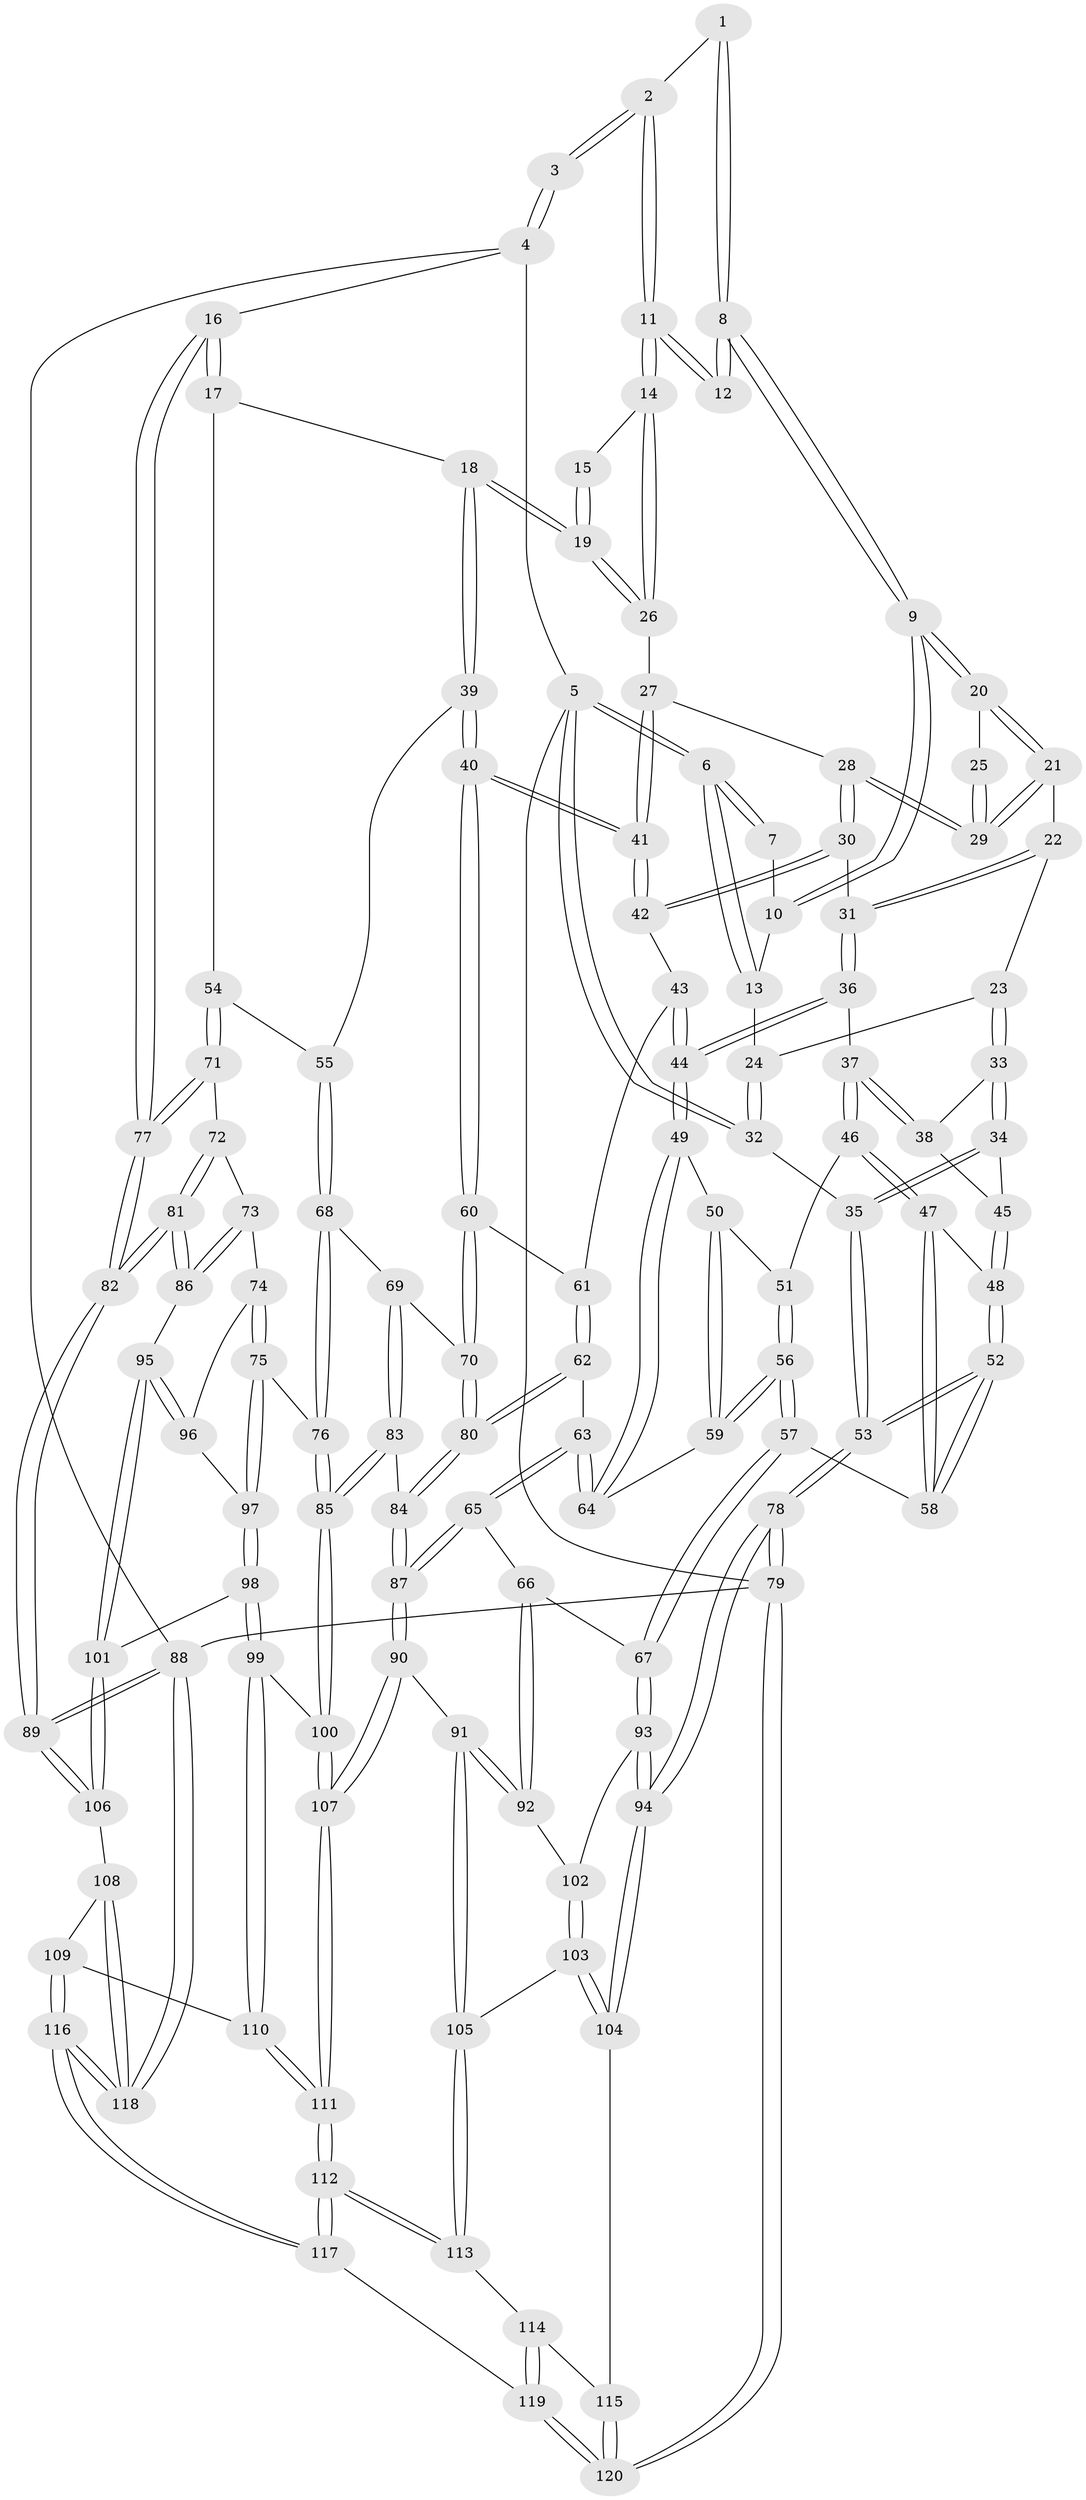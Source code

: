 // Generated by graph-tools (version 1.1) at 2025/00/03/09/25 05:00:33]
// undirected, 120 vertices, 297 edges
graph export_dot {
graph [start="1"]
  node [color=gray90,style=filled];
  1 [pos="+0.4981322501401941+0"];
  2 [pos="+0.6922050237137798+0"];
  3 [pos="+1+0"];
  4 [pos="+1+0"];
  5 [pos="+0+0"];
  6 [pos="+0+0"];
  7 [pos="+0.3258861869057363+0"];
  8 [pos="+0.49536174496861335+0"];
  9 [pos="+0.3641542426993535+0.15937761488032193"];
  10 [pos="+0.2648203288711762+0.07448317841951332"];
  11 [pos="+0.6623373107982881+0.16847171905539884"];
  12 [pos="+0.5950493199492642+0.14048382662974457"];
  13 [pos="+0.14643594418531108+0.10279891564106246"];
  14 [pos="+0.6893003739188626+0.18713135372434403"];
  15 [pos="+0.9583226140281157+0"];
  16 [pos="+1+0.3083240676058703"];
  17 [pos="+0.9379503349945284+0.32538077102706353"];
  18 [pos="+0.878610929216841+0.29092746496038413"];
  19 [pos="+0.8613825553136102+0.2720073558466557"];
  20 [pos="+0.3643908688786329+0.16236806695026404"];
  21 [pos="+0.3596464117537614+0.18908184113011345"];
  22 [pos="+0.3488141179666985+0.20138508147464673"];
  23 [pos="+0.1510594044139123+0.21651229163657884"];
  24 [pos="+0.15105639898381382+0.21650667919854336"];
  25 [pos="+0.5496886224406221+0.17275263046101497"];
  26 [pos="+0.7019220807149086+0.21974141906199615"];
  27 [pos="+0.6937068253600668+0.23440401771075517"];
  28 [pos="+0.4977515788633995+0.31061352249247526"];
  29 [pos="+0.4876370074483804+0.2837149967950159"];
  30 [pos="+0.4967254264443231+0.32495151683664153"];
  31 [pos="+0.3186187939740231+0.31560815150066557"];
  32 [pos="+0+0.19407665271429833"];
  33 [pos="+0.15003209288491265+0.2826113278471532"];
  34 [pos="+0+0.3404592438392301"];
  35 [pos="+0+0.3367825772397146"];
  36 [pos="+0.30756428033741523+0.3382899664345423"];
  37 [pos="+0.24585894977153797+0.36537640615241873"];
  38 [pos="+0.17316434375757267+0.32465496694289464"];
  39 [pos="+0.7048245687963057+0.45752567691985196"];
  40 [pos="+0.6547623176684059+0.45394738555559394"];
  41 [pos="+0.6492635423733732+0.4361809584162475"];
  42 [pos="+0.4978114528248978+0.3344537440885175"];
  43 [pos="+0.4238290729787058+0.42689168094961244"];
  44 [pos="+0.4168253272751109+0.4290730566017309"];
  45 [pos="+0.10244879941581407+0.40775842949105207"];
  46 [pos="+0.2441560693739502+0.38971475905278097"];
  47 [pos="+0.19551929186239705+0.49523353290699873"];
  48 [pos="+0.10637545663607686+0.48564594431901253"];
  49 [pos="+0.41572571695692784+0.4309684807725534"];
  50 [pos="+0.3070771480051782+0.4547599471174478"];
  51 [pos="+0.29837903530430054+0.4531860756173221"];
  52 [pos="+0+0.5890929485785121"];
  53 [pos="+0+0.6515247525808415"];
  54 [pos="+0.873066632027231+0.4878033831861563"];
  55 [pos="+0.7845665120353505+0.495110712711632"];
  56 [pos="+0.2893384398394662+0.5304230174600204"];
  57 [pos="+0.251155197296204+0.5797000416013077"];
  58 [pos="+0.24487398885248612+0.5731207958786837"];
  59 [pos="+0.34458865059296356+0.4973235648210204"];
  60 [pos="+0.6413570983166841+0.47494353099946574"];
  61 [pos="+0.4860136416313971+0.4681971326698638"];
  62 [pos="+0.4843918418948073+0.5610692735058814"];
  63 [pos="+0.4124732908442963+0.581948164430647"];
  64 [pos="+0.39635377626170276+0.48575065478266644"];
  65 [pos="+0.40973741743537073+0.586511692995261"];
  66 [pos="+0.3921976286618889+0.597898301313778"];
  67 [pos="+0.2690422474149637+0.6320631266455127"];
  68 [pos="+0.7808852289198165+0.5951327502517771"];
  69 [pos="+0.7178931832085454+0.5852056518166981"];
  70 [pos="+0.6358789102409254+0.4971311088068828"];
  71 [pos="+0.8983857693878906+0.5256923636326679"];
  72 [pos="+0.8985134996103005+0.5264577805644183"];
  73 [pos="+0.8846369750313711+0.5891299110948894"];
  74 [pos="+0.8519319436200314+0.6309440148570709"];
  75 [pos="+0.812360665327003+0.6446653120366269"];
  76 [pos="+0.7996552575055852+0.6439915921712109"];
  77 [pos="+1+0.46293490173632595"];
  78 [pos="+0+0.8103140892752142"];
  79 [pos="+0+1"];
  80 [pos="+0.593048888213781+0.5846793721263197"];
  81 [pos="+1+0.6733370318427349"];
  82 [pos="+1+0.6882423997509997"];
  83 [pos="+0.7083430907790744+0.69832898438113"];
  84 [pos="+0.5980217218969905+0.6726282030639814"];
  85 [pos="+0.7212735013217845+0.703848998943791"];
  86 [pos="+1+0.6787509910179224"];
  87 [pos="+0.5440054551000181+0.7293164131471562"];
  88 [pos="+1+1"];
  89 [pos="+1+0.9317861887052172"];
  90 [pos="+0.5296431924312878+0.7583662794157838"];
  91 [pos="+0.47377577893112155+0.7829671165187347"];
  92 [pos="+0.42085329654662806+0.7134016484050232"];
  93 [pos="+0.26885440233839886+0.6326239099821473"];
  94 [pos="+0+0.7887948946913964"];
  95 [pos="+0.9400292522955584+0.7032132929928895"];
  96 [pos="+0.8992888369814329+0.6756091860784638"];
  97 [pos="+0.8479166031858179+0.717633453470691"];
  98 [pos="+0.8573662714750376+0.7531241146017019"];
  99 [pos="+0.7609497031176967+0.7792966140061859"];
  100 [pos="+0.7422989419782059+0.7590712826624305"];
  101 [pos="+0.8915796537922964+0.7649520015155942"];
  102 [pos="+0.2810499674599957+0.657354050300804"];
  103 [pos="+0.31567872409989495+0.7766832511432534"];
  104 [pos="+0.2518076809631838+0.8522291015473952"];
  105 [pos="+0.4559031665096978+0.7992622574116207"];
  106 [pos="+0.9097525488980872+0.8218408188283854"];
  107 [pos="+0.6110135546757945+0.8513582678279012"];
  108 [pos="+0.8389848613880814+0.8886265709840777"];
  109 [pos="+0.7959077518169908+0.8705037234377048"];
  110 [pos="+0.7760919456804559+0.8595510676240411"];
  111 [pos="+0.6424635958925862+0.9383223761725599"];
  112 [pos="+0.6099734035232977+1"];
  113 [pos="+0.4453535563626738+0.8525873231860577"];
  114 [pos="+0.3883844489744272+0.9162669240588625"];
  115 [pos="+0.2771924574088693+0.904855083235635"];
  116 [pos="+0.6787880783246747+1"];
  117 [pos="+0.6111087506968186+1"];
  118 [pos="+1+1"];
  119 [pos="+0.44842107919071683+1"];
  120 [pos="+0.1648389028250938+1"];
  1 -- 2;
  1 -- 8;
  1 -- 8;
  2 -- 3;
  2 -- 3;
  2 -- 11;
  2 -- 11;
  3 -- 4;
  3 -- 4;
  4 -- 5;
  4 -- 16;
  4 -- 88;
  5 -- 6;
  5 -- 6;
  5 -- 32;
  5 -- 32;
  5 -- 79;
  6 -- 7;
  6 -- 7;
  6 -- 13;
  6 -- 13;
  7 -- 10;
  8 -- 9;
  8 -- 9;
  8 -- 12;
  8 -- 12;
  9 -- 10;
  9 -- 10;
  9 -- 20;
  9 -- 20;
  10 -- 13;
  11 -- 12;
  11 -- 12;
  11 -- 14;
  11 -- 14;
  13 -- 24;
  14 -- 15;
  14 -- 26;
  14 -- 26;
  15 -- 19;
  15 -- 19;
  16 -- 17;
  16 -- 17;
  16 -- 77;
  16 -- 77;
  17 -- 18;
  17 -- 54;
  18 -- 19;
  18 -- 19;
  18 -- 39;
  18 -- 39;
  19 -- 26;
  19 -- 26;
  20 -- 21;
  20 -- 21;
  20 -- 25;
  21 -- 22;
  21 -- 29;
  21 -- 29;
  22 -- 23;
  22 -- 31;
  22 -- 31;
  23 -- 24;
  23 -- 33;
  23 -- 33;
  24 -- 32;
  24 -- 32;
  25 -- 29;
  25 -- 29;
  26 -- 27;
  27 -- 28;
  27 -- 41;
  27 -- 41;
  28 -- 29;
  28 -- 29;
  28 -- 30;
  28 -- 30;
  30 -- 31;
  30 -- 42;
  30 -- 42;
  31 -- 36;
  31 -- 36;
  32 -- 35;
  33 -- 34;
  33 -- 34;
  33 -- 38;
  34 -- 35;
  34 -- 35;
  34 -- 45;
  35 -- 53;
  35 -- 53;
  36 -- 37;
  36 -- 44;
  36 -- 44;
  37 -- 38;
  37 -- 38;
  37 -- 46;
  37 -- 46;
  38 -- 45;
  39 -- 40;
  39 -- 40;
  39 -- 55;
  40 -- 41;
  40 -- 41;
  40 -- 60;
  40 -- 60;
  41 -- 42;
  41 -- 42;
  42 -- 43;
  43 -- 44;
  43 -- 44;
  43 -- 61;
  44 -- 49;
  44 -- 49;
  45 -- 48;
  45 -- 48;
  46 -- 47;
  46 -- 47;
  46 -- 51;
  47 -- 48;
  47 -- 58;
  47 -- 58;
  48 -- 52;
  48 -- 52;
  49 -- 50;
  49 -- 64;
  49 -- 64;
  50 -- 51;
  50 -- 59;
  50 -- 59;
  51 -- 56;
  51 -- 56;
  52 -- 53;
  52 -- 53;
  52 -- 58;
  52 -- 58;
  53 -- 78;
  53 -- 78;
  54 -- 55;
  54 -- 71;
  54 -- 71;
  55 -- 68;
  55 -- 68;
  56 -- 57;
  56 -- 57;
  56 -- 59;
  56 -- 59;
  57 -- 58;
  57 -- 67;
  57 -- 67;
  59 -- 64;
  60 -- 61;
  60 -- 70;
  60 -- 70;
  61 -- 62;
  61 -- 62;
  62 -- 63;
  62 -- 80;
  62 -- 80;
  63 -- 64;
  63 -- 64;
  63 -- 65;
  63 -- 65;
  65 -- 66;
  65 -- 87;
  65 -- 87;
  66 -- 67;
  66 -- 92;
  66 -- 92;
  67 -- 93;
  67 -- 93;
  68 -- 69;
  68 -- 76;
  68 -- 76;
  69 -- 70;
  69 -- 83;
  69 -- 83;
  70 -- 80;
  70 -- 80;
  71 -- 72;
  71 -- 77;
  71 -- 77;
  72 -- 73;
  72 -- 81;
  72 -- 81;
  73 -- 74;
  73 -- 86;
  73 -- 86;
  74 -- 75;
  74 -- 75;
  74 -- 96;
  75 -- 76;
  75 -- 97;
  75 -- 97;
  76 -- 85;
  76 -- 85;
  77 -- 82;
  77 -- 82;
  78 -- 79;
  78 -- 79;
  78 -- 94;
  78 -- 94;
  79 -- 120;
  79 -- 120;
  79 -- 88;
  80 -- 84;
  80 -- 84;
  81 -- 82;
  81 -- 82;
  81 -- 86;
  81 -- 86;
  82 -- 89;
  82 -- 89;
  83 -- 84;
  83 -- 85;
  83 -- 85;
  84 -- 87;
  84 -- 87;
  85 -- 100;
  85 -- 100;
  86 -- 95;
  87 -- 90;
  87 -- 90;
  88 -- 89;
  88 -- 89;
  88 -- 118;
  88 -- 118;
  89 -- 106;
  89 -- 106;
  90 -- 91;
  90 -- 107;
  90 -- 107;
  91 -- 92;
  91 -- 92;
  91 -- 105;
  91 -- 105;
  92 -- 102;
  93 -- 94;
  93 -- 94;
  93 -- 102;
  94 -- 104;
  94 -- 104;
  95 -- 96;
  95 -- 96;
  95 -- 101;
  95 -- 101;
  96 -- 97;
  97 -- 98;
  97 -- 98;
  98 -- 99;
  98 -- 99;
  98 -- 101;
  99 -- 100;
  99 -- 110;
  99 -- 110;
  100 -- 107;
  100 -- 107;
  101 -- 106;
  101 -- 106;
  102 -- 103;
  102 -- 103;
  103 -- 104;
  103 -- 104;
  103 -- 105;
  104 -- 115;
  105 -- 113;
  105 -- 113;
  106 -- 108;
  107 -- 111;
  107 -- 111;
  108 -- 109;
  108 -- 118;
  108 -- 118;
  109 -- 110;
  109 -- 116;
  109 -- 116;
  110 -- 111;
  110 -- 111;
  111 -- 112;
  111 -- 112;
  112 -- 113;
  112 -- 113;
  112 -- 117;
  112 -- 117;
  113 -- 114;
  114 -- 115;
  114 -- 119;
  114 -- 119;
  115 -- 120;
  115 -- 120;
  116 -- 117;
  116 -- 117;
  116 -- 118;
  116 -- 118;
  117 -- 119;
  119 -- 120;
  119 -- 120;
}
